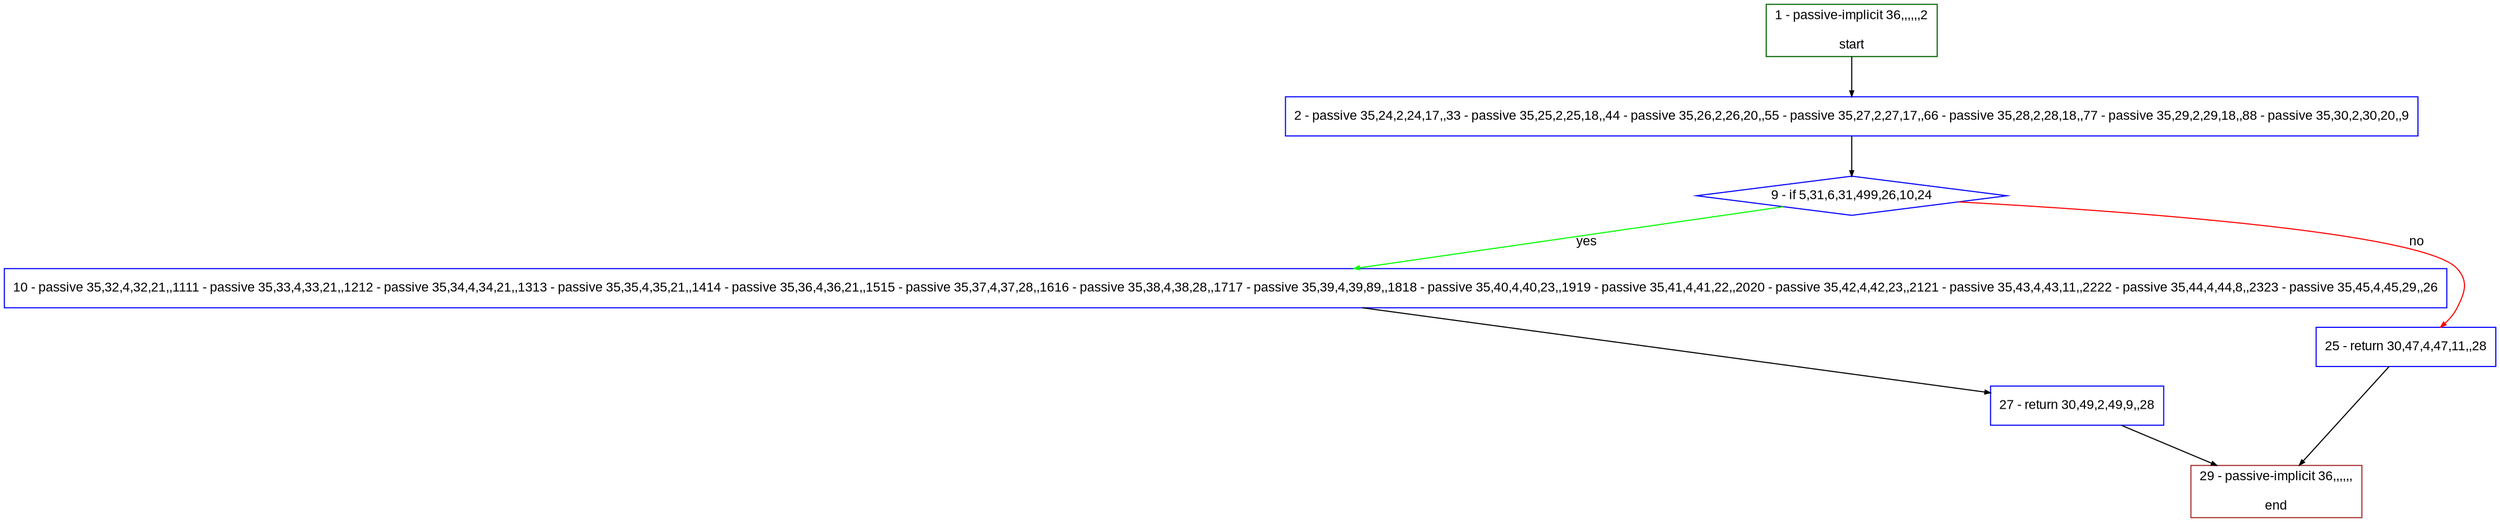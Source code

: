 digraph "" {
  graph [pack="true", label="", fontsize="12", packmode="clust", fontname="Arial", fillcolor="#FFFFCC", bgcolor="white", style="rounded,filled", compound="true"];
  node [node_initialized="no", label="", color="grey", fontsize="12", fillcolor="white", fontname="Arial", style="filled", shape="rectangle", compound="true", fixedsize="false"];
  edge [fontcolor="black", arrowhead="normal", arrowtail="none", arrowsize="0.5", ltail="", label="", color="black", fontsize="12", lhead="", fontname="Arial", dir="forward", compound="true"];
  __N1 [label="2 - passive 35,24,2,24,17,,33 - passive 35,25,2,25,18,,44 - passive 35,26,2,26,20,,55 - passive 35,27,2,27,17,,66 - passive 35,28,2,28,18,,77 - passive 35,29,2,29,18,,88 - passive 35,30,2,30,20,,9", color="#0000ff", fillcolor="#ffffff", style="filled", shape="box"];
  __N2 [label="1 - passive-implicit 36,,,,,,2\n\nstart", color="#006400", fillcolor="#ffffff", style="filled", shape="box"];
  __N3 [label="9 - if 5,31,6,31,499,26,10,24", color="#0000ff", fillcolor="#ffffff", style="filled", shape="diamond"];
  __N4 [label="10 - passive 35,32,4,32,21,,1111 - passive 35,33,4,33,21,,1212 - passive 35,34,4,34,21,,1313 - passive 35,35,4,35,21,,1414 - passive 35,36,4,36,21,,1515 - passive 35,37,4,37,28,,1616 - passive 35,38,4,38,28,,1717 - passive 35,39,4,39,89,,1818 - passive 35,40,4,40,23,,1919 - passive 35,41,4,41,22,,2020 - passive 35,42,4,42,23,,2121 - passive 35,43,4,43,11,,2222 - passive 35,44,4,44,8,,2323 - passive 35,45,4,45,29,,26", color="#0000ff", fillcolor="#ffffff", style="filled", shape="box"];
  __N5 [label="25 - return 30,47,4,47,11,,28", color="#0000ff", fillcolor="#ffffff", style="filled", shape="box"];
  __N6 [label="27 - return 30,49,2,49,9,,28", color="#0000ff", fillcolor="#ffffff", style="filled", shape="box"];
  __N7 [label="29 - passive-implicit 36,,,,,,\n\nend", color="#a52a2a", fillcolor="#ffffff", style="filled", shape="box"];
  __N2 -> __N1 [arrowhead="normal", arrowtail="none", color="#000000", label="", dir="forward"];
  __N1 -> __N3 [arrowhead="normal", arrowtail="none", color="#000000", label="", dir="forward"];
  __N3 -> __N4 [arrowhead="normal", arrowtail="none", color="#00ff00", label="yes", dir="forward"];
  __N3 -> __N5 [arrowhead="normal", arrowtail="none", color="#ff0000", label="no", dir="forward"];
  __N4 -> __N6 [arrowhead="normal", arrowtail="none", color="#000000", label="", dir="forward"];
  __N5 -> __N7 [arrowhead="normal", arrowtail="none", color="#000000", label="", dir="forward"];
  __N6 -> __N7 [arrowhead="normal", arrowtail="none", color="#000000", label="", dir="forward"];
}
